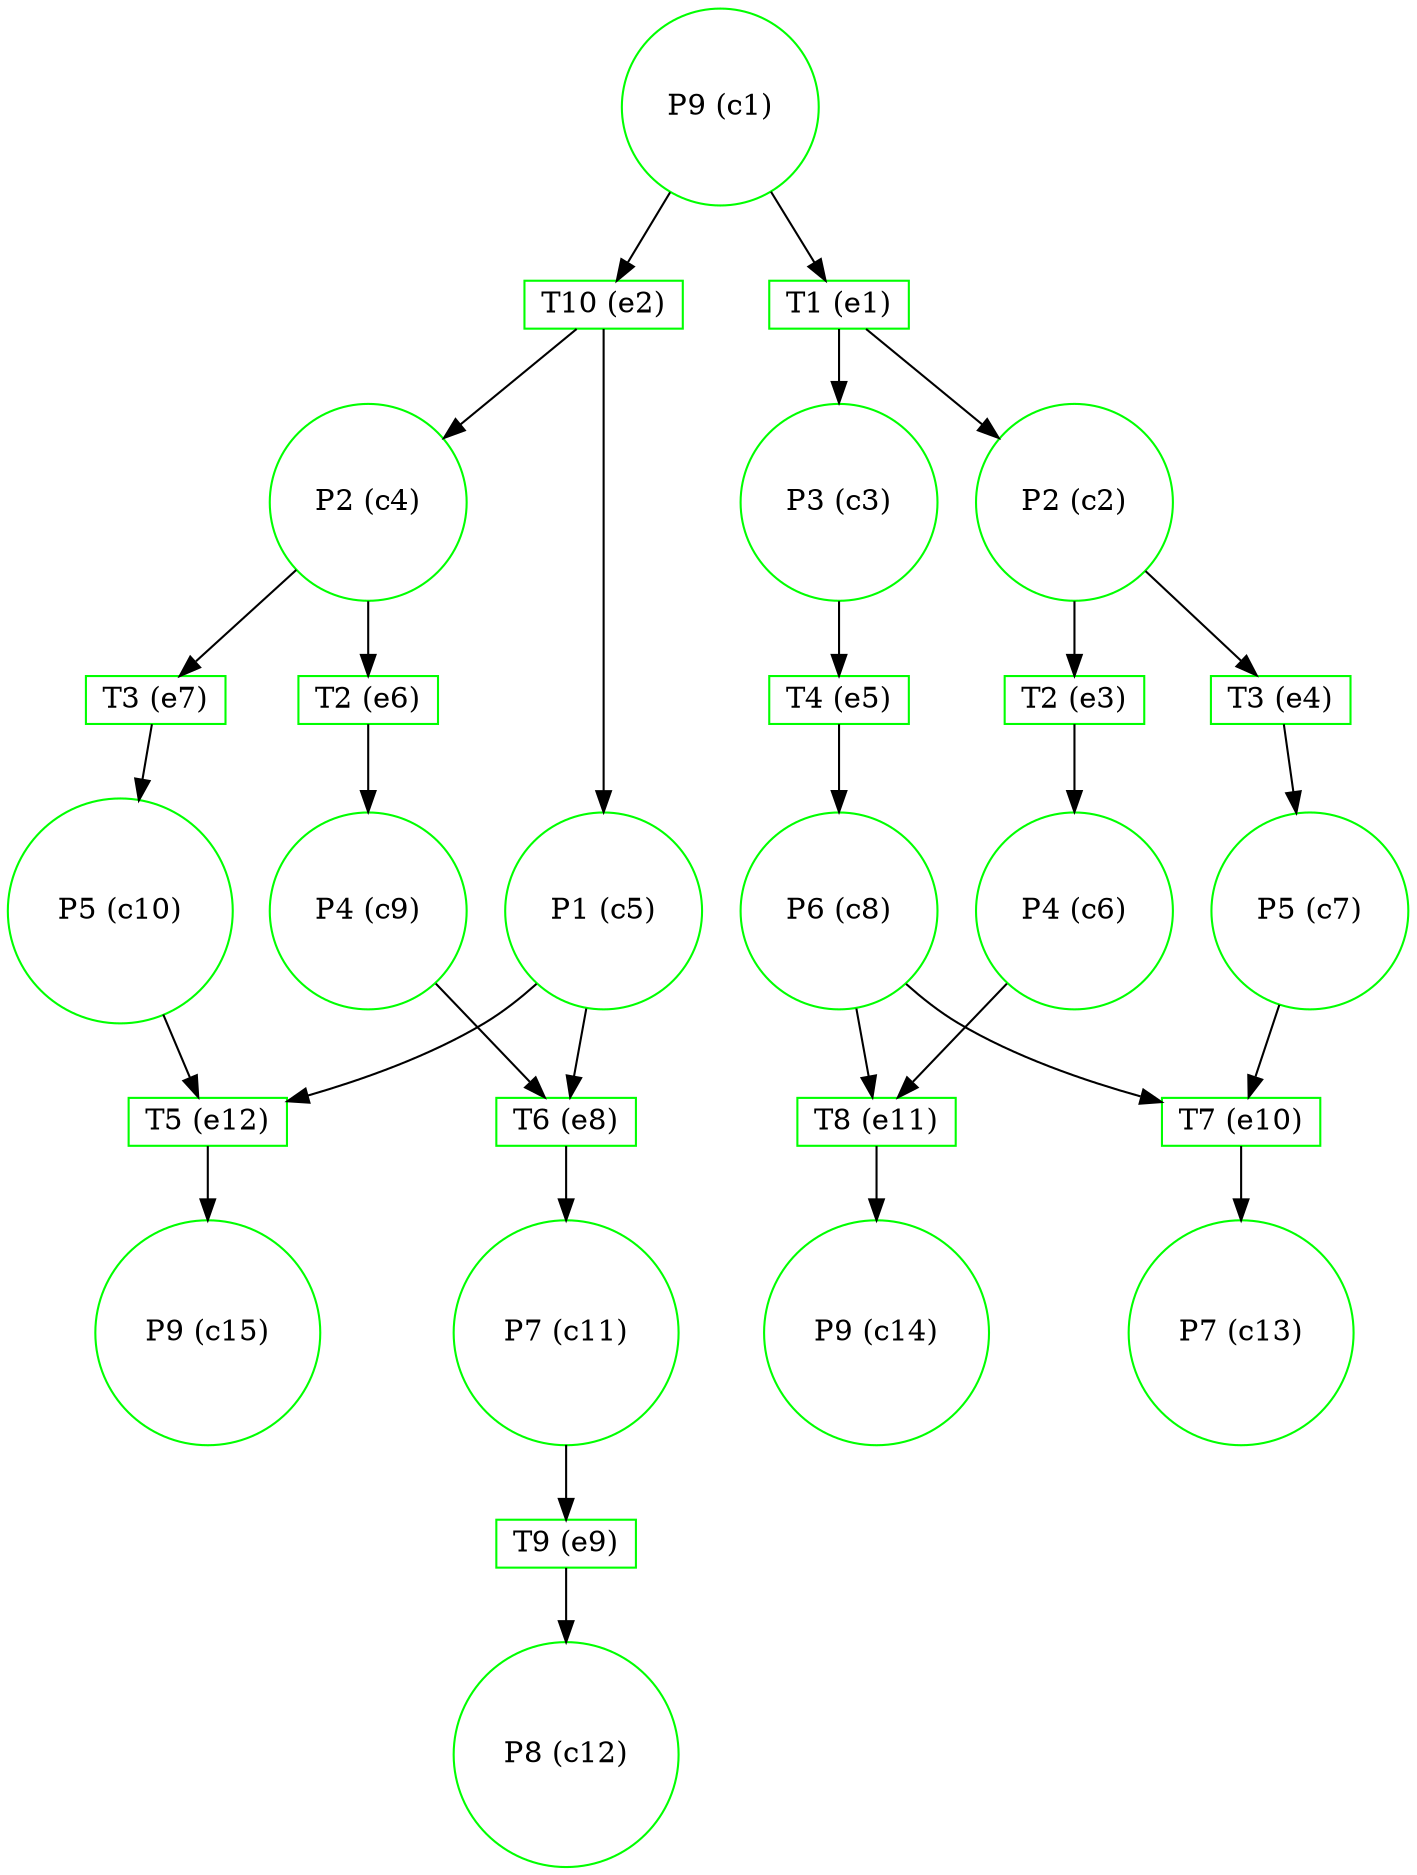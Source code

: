 digraph test {
  node [width=0.2 height=0.2 color=green];
  c1 -> e2;
  c1 -> e1;
  e1 -> c2;
  c2 -> e4;
  c2 -> e3;
  e1 -> c3;
  c3 -> e5;
  e2 -> c4;
  c4 -> e7;
  c4 -> e6;
  e2 -> c5;
  c5 -> e12;
  c5 -> e8;
  e3 -> c6;
  c6 -> e11;
  e4 -> c7;
  c7 -> e10;
  e5 -> c8;
  c8 -> e10;
  c8 -> e11;
  e6 -> c9;
  c9 -> e8;
  e7 -> c10;
  c10 -> e12;
  e8 -> c11;
  c11 -> e9;
  e9 -> c12;
  e10 -> c13;
  e11 -> c14;
  e12 -> c15;
  c1 [label="P9 (c1)" shape=circle];
  c2 [label="P2 (c2)" shape=circle];
  c3 [label="P3 (c3)" shape=circle];
  c4 [label="P2 (c4)" shape=circle];
  c5 [label="P1 (c5)" shape=circle];
  c6 [label="P4 (c6)" shape=circle];
  c7 [label="P5 (c7)" shape=circle];
  c8 [label="P6 (c8)" shape=circle];
  c9 [label="P4 (c9)" shape=circle];
  c10 [label="P5 (c10)" shape=circle];
  c11 [label="P7 (c11)" shape=circle];
  c12 [label="P8 (c12)" shape=circle];
  c13 [label="P7 (c13)" shape=circle];
  c14 [label="P9 (c14)" shape=circle];
  c15 [label="P9 (c15)" shape=circle];
  e1 [label="T1 (e1)" shape=box];
  e2 [label="T10 (e2)" shape=box];
  e3 [label="T2 (e3)" shape=box];
  e4 [label="T3 (e4)" shape=box];
  e5 [label="T4 (e5)" shape=box];
  e6 [label="T2 (e6)" shape=box];
  e7 [label="T3 (e7)" shape=box];
  e8 [label="T6 (e8)" shape=box];
  e9 [label="T9 (e9)" shape=box];
  e10 [label="T7 (e10)" shape=box];
  e11 [label="T8 (e11)" shape=box];
  e12 [label="T5 (e12)" shape=box];
}
